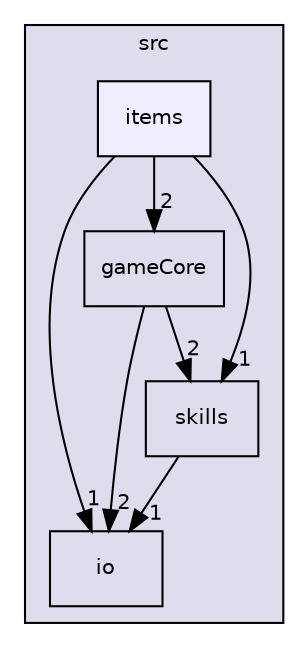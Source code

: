 digraph "src/items" {
  compound=true
  node [ fontsize="10", fontname="Helvetica"];
  edge [ labelfontsize="10", labelfontname="Helvetica"];
  subgraph clusterdir_68267d1309a1af8e8297ef4c3efbcdba {
    graph [ bgcolor="#ddddee", pencolor="black", label="src" fontname="Helvetica", fontsize="10", URL="dir_68267d1309a1af8e8297ef4c3efbcdba.html"]
  dir_6f4c0978ff3438ba88815611a39f4c2d [shape=box label="gameCore" URL="dir_6f4c0978ff3438ba88815611a39f4c2d.html"];
  dir_c184e51c84f2c3f0345bbc8a0d75d3e1 [shape=box label="io" URL="dir_c184e51c84f2c3f0345bbc8a0d75d3e1.html"];
  dir_d702b1830c517f66a168af5170d68148 [shape=box label="skills" URL="dir_d702b1830c517f66a168af5170d68148.html"];
  dir_17cee08e17148530a7aedf85f92ee362 [shape=box, label="items", style="filled", fillcolor="#eeeeff", pencolor="black", URL="dir_17cee08e17148530a7aedf85f92ee362.html"];
  }
  dir_6f4c0978ff3438ba88815611a39f4c2d->dir_c184e51c84f2c3f0345bbc8a0d75d3e1 [headlabel="2", labeldistance=1.5 headhref="dir_000003_000004.html"];
  dir_6f4c0978ff3438ba88815611a39f4c2d->dir_d702b1830c517f66a168af5170d68148 [headlabel="2", labeldistance=1.5 headhref="dir_000003_000006.html"];
  dir_17cee08e17148530a7aedf85f92ee362->dir_6f4c0978ff3438ba88815611a39f4c2d [headlabel="2", labeldistance=1.5 headhref="dir_000005_000003.html"];
  dir_17cee08e17148530a7aedf85f92ee362->dir_c184e51c84f2c3f0345bbc8a0d75d3e1 [headlabel="1", labeldistance=1.5 headhref="dir_000005_000004.html"];
  dir_17cee08e17148530a7aedf85f92ee362->dir_d702b1830c517f66a168af5170d68148 [headlabel="1", labeldistance=1.5 headhref="dir_000005_000006.html"];
  dir_d702b1830c517f66a168af5170d68148->dir_c184e51c84f2c3f0345bbc8a0d75d3e1 [headlabel="1", labeldistance=1.5 headhref="dir_000006_000004.html"];
}
